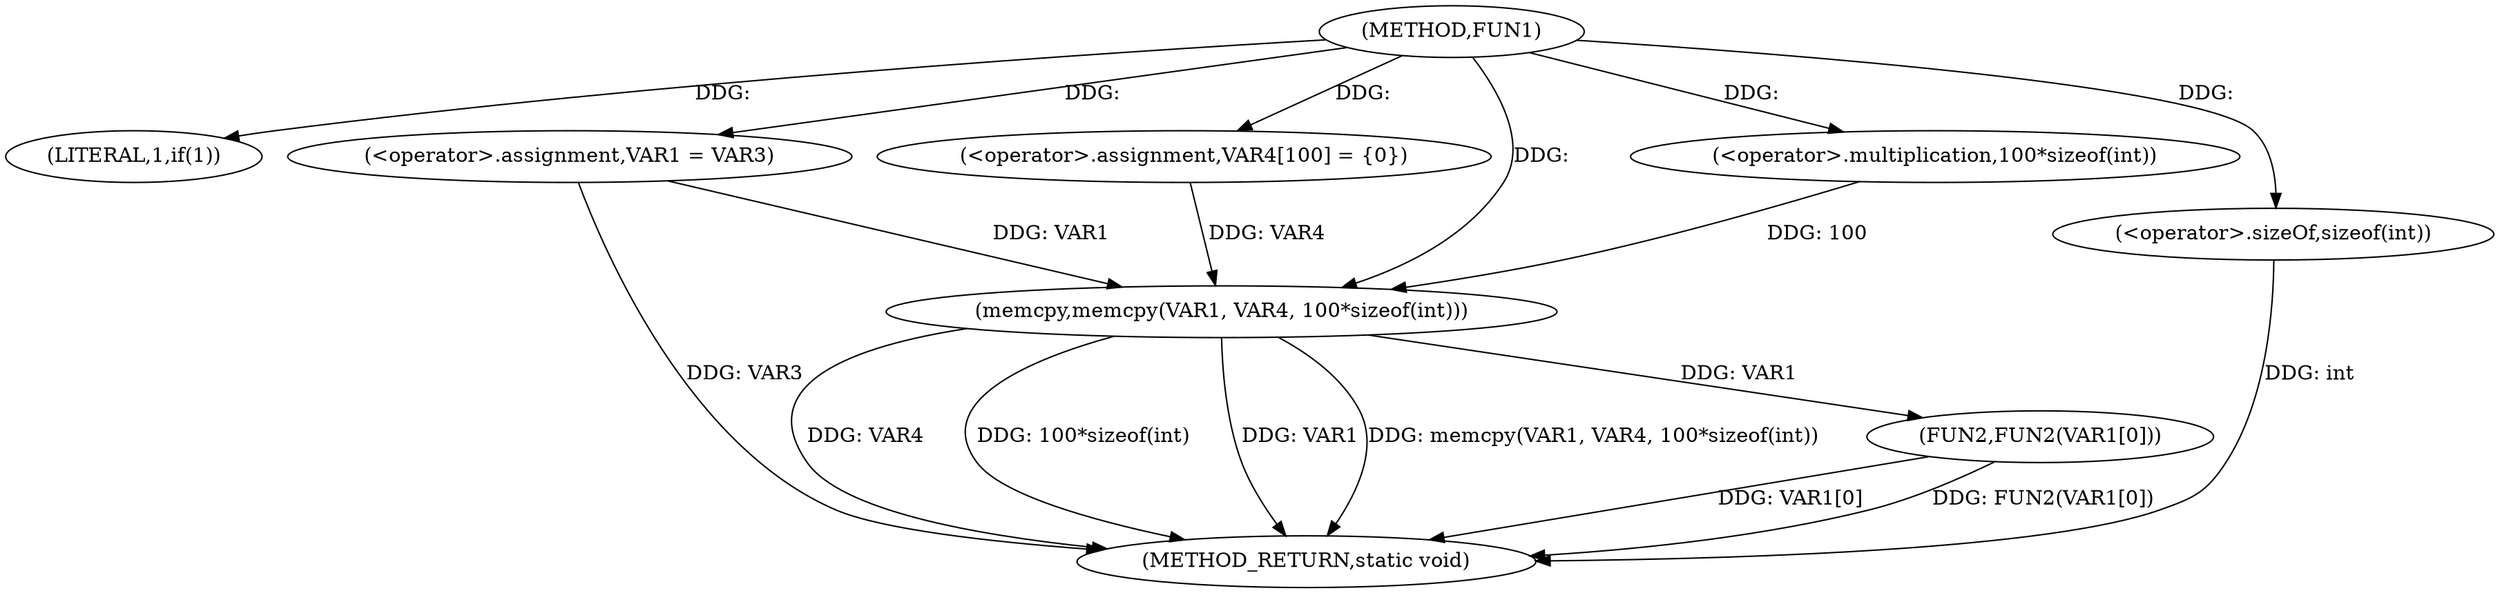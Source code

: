 digraph FUN1 {  
"1000100" [label = "(METHOD,FUN1)" ]
"1000126" [label = "(METHOD_RETURN,static void)" ]
"1000106" [label = "(LITERAL,1,if(1))" ]
"1000108" [label = "(<operator>.assignment,VAR1 = VAR3)" ]
"1000113" [label = "(<operator>.assignment,VAR4[100] = {0})" ]
"1000115" [label = "(memcpy,memcpy(VAR1, VAR4, 100*sizeof(int)))" ]
"1000118" [label = "(<operator>.multiplication,100*sizeof(int))" ]
"1000120" [label = "(<operator>.sizeOf,sizeof(int))" ]
"1000122" [label = "(FUN2,FUN2(VAR1[0]))" ]
  "1000115" -> "1000126"  [ label = "DDG: VAR4"] 
  "1000122" -> "1000126"  [ label = "DDG: VAR1[0]"] 
  "1000115" -> "1000126"  [ label = "DDG: 100*sizeof(int)"] 
  "1000122" -> "1000126"  [ label = "DDG: FUN2(VAR1[0])"] 
  "1000115" -> "1000126"  [ label = "DDG: VAR1"] 
  "1000115" -> "1000126"  [ label = "DDG: memcpy(VAR1, VAR4, 100*sizeof(int))"] 
  "1000120" -> "1000126"  [ label = "DDG: int"] 
  "1000108" -> "1000126"  [ label = "DDG: VAR3"] 
  "1000100" -> "1000106"  [ label = "DDG: "] 
  "1000100" -> "1000108"  [ label = "DDG: "] 
  "1000100" -> "1000113"  [ label = "DDG: "] 
  "1000108" -> "1000115"  [ label = "DDG: VAR1"] 
  "1000100" -> "1000115"  [ label = "DDG: "] 
  "1000113" -> "1000115"  [ label = "DDG: VAR4"] 
  "1000118" -> "1000115"  [ label = "DDG: 100"] 
  "1000100" -> "1000118"  [ label = "DDG: "] 
  "1000100" -> "1000120"  [ label = "DDG: "] 
  "1000115" -> "1000122"  [ label = "DDG: VAR1"] 
}

